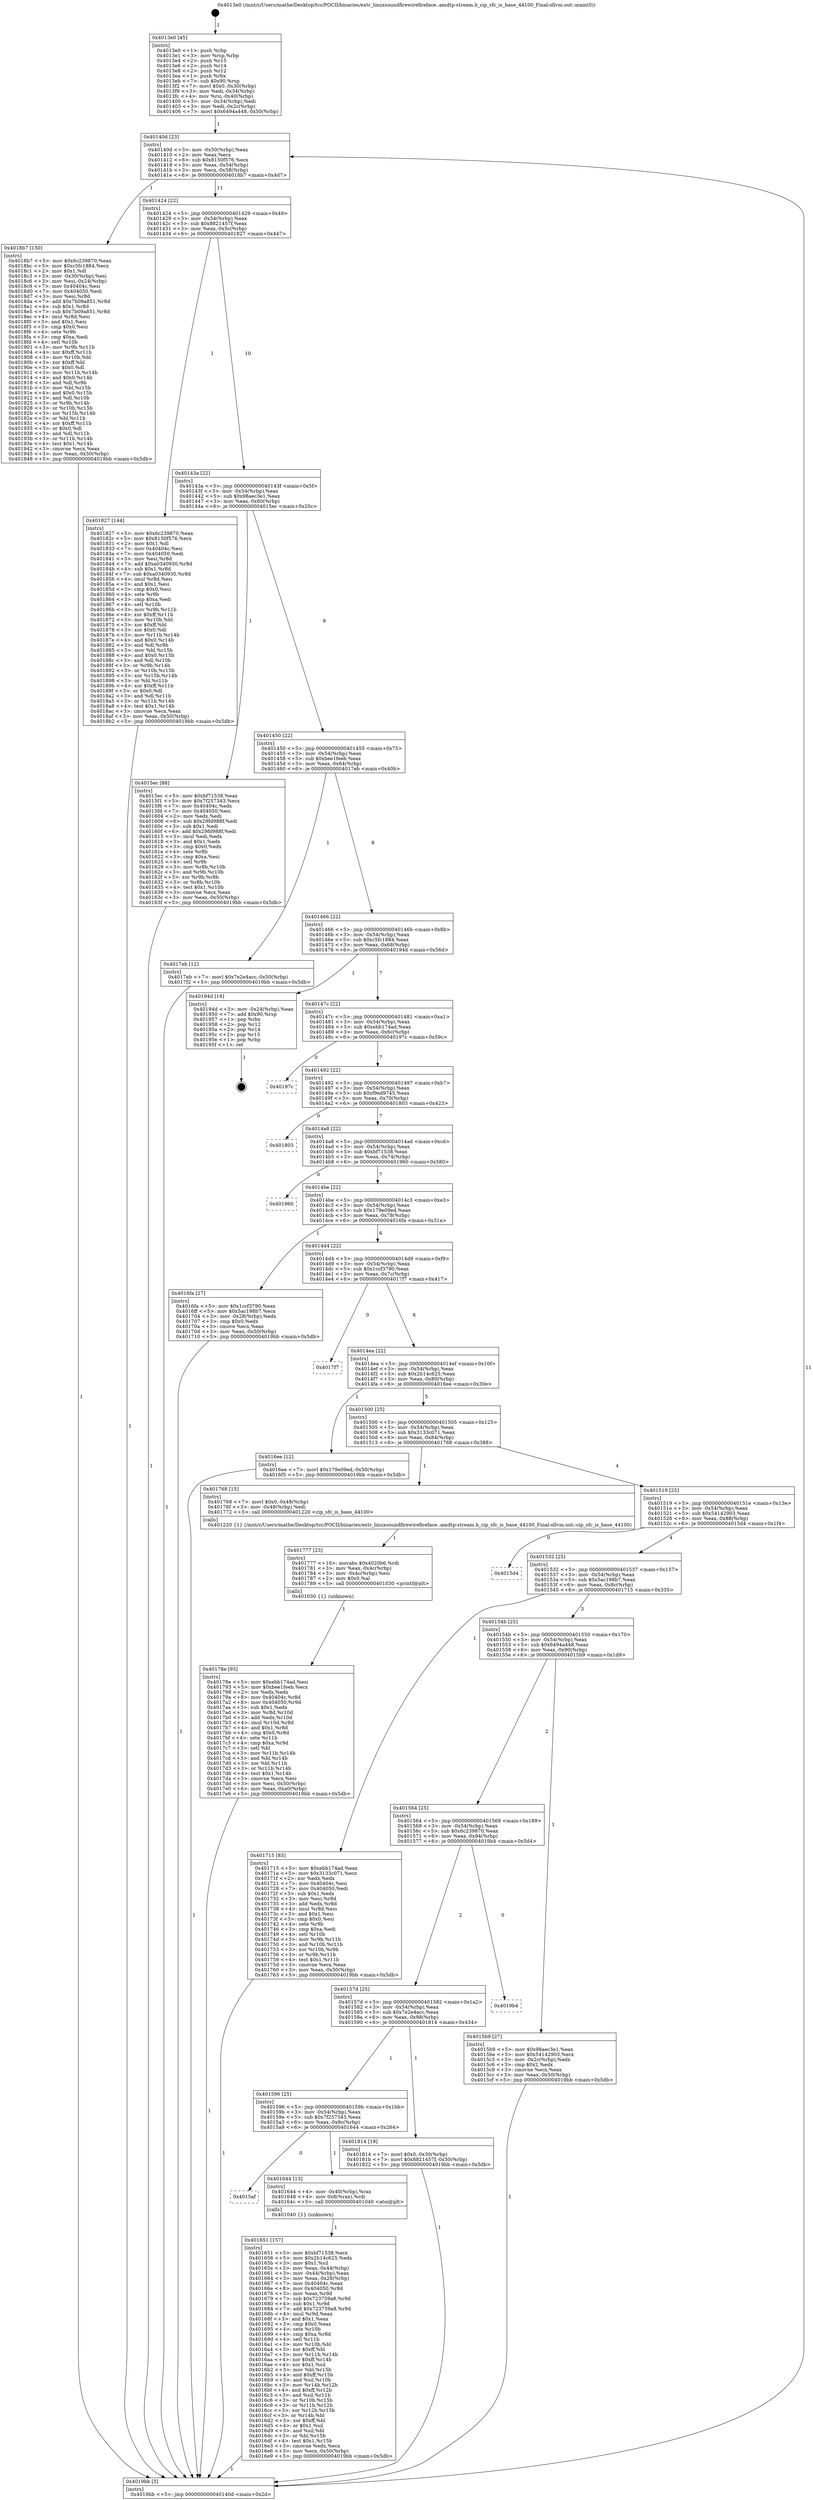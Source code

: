 digraph "0x4013e0" {
  label = "0x4013e0 (/mnt/c/Users/mathe/Desktop/tcc/POCII/binaries/extr_linuxsoundfirewirefireface..amdtp-stream.h_cip_sfc_is_base_44100_Final-ollvm.out::main(0))"
  labelloc = "t"
  node[shape=record]

  Entry [label="",width=0.3,height=0.3,shape=circle,fillcolor=black,style=filled]
  "0x40140d" [label="{
     0x40140d [23]\l
     | [instrs]\l
     &nbsp;&nbsp;0x40140d \<+3\>: mov -0x50(%rbp),%eax\l
     &nbsp;&nbsp;0x401410 \<+2\>: mov %eax,%ecx\l
     &nbsp;&nbsp;0x401412 \<+6\>: sub $0x8150f576,%ecx\l
     &nbsp;&nbsp;0x401418 \<+3\>: mov %eax,-0x54(%rbp)\l
     &nbsp;&nbsp;0x40141b \<+3\>: mov %ecx,-0x58(%rbp)\l
     &nbsp;&nbsp;0x40141e \<+6\>: je 00000000004018b7 \<main+0x4d7\>\l
  }"]
  "0x4018b7" [label="{
     0x4018b7 [150]\l
     | [instrs]\l
     &nbsp;&nbsp;0x4018b7 \<+5\>: mov $0x6c239870,%eax\l
     &nbsp;&nbsp;0x4018bc \<+5\>: mov $0xc5fc1884,%ecx\l
     &nbsp;&nbsp;0x4018c1 \<+2\>: mov $0x1,%dl\l
     &nbsp;&nbsp;0x4018c3 \<+3\>: mov -0x30(%rbp),%esi\l
     &nbsp;&nbsp;0x4018c6 \<+3\>: mov %esi,-0x24(%rbp)\l
     &nbsp;&nbsp;0x4018c9 \<+7\>: mov 0x40404c,%esi\l
     &nbsp;&nbsp;0x4018d0 \<+7\>: mov 0x404050,%edi\l
     &nbsp;&nbsp;0x4018d7 \<+3\>: mov %esi,%r8d\l
     &nbsp;&nbsp;0x4018da \<+7\>: add $0x7b09a851,%r8d\l
     &nbsp;&nbsp;0x4018e1 \<+4\>: sub $0x1,%r8d\l
     &nbsp;&nbsp;0x4018e5 \<+7\>: sub $0x7b09a851,%r8d\l
     &nbsp;&nbsp;0x4018ec \<+4\>: imul %r8d,%esi\l
     &nbsp;&nbsp;0x4018f0 \<+3\>: and $0x1,%esi\l
     &nbsp;&nbsp;0x4018f3 \<+3\>: cmp $0x0,%esi\l
     &nbsp;&nbsp;0x4018f6 \<+4\>: sete %r9b\l
     &nbsp;&nbsp;0x4018fa \<+3\>: cmp $0xa,%edi\l
     &nbsp;&nbsp;0x4018fd \<+4\>: setl %r10b\l
     &nbsp;&nbsp;0x401901 \<+3\>: mov %r9b,%r11b\l
     &nbsp;&nbsp;0x401904 \<+4\>: xor $0xff,%r11b\l
     &nbsp;&nbsp;0x401908 \<+3\>: mov %r10b,%bl\l
     &nbsp;&nbsp;0x40190b \<+3\>: xor $0xff,%bl\l
     &nbsp;&nbsp;0x40190e \<+3\>: xor $0x0,%dl\l
     &nbsp;&nbsp;0x401911 \<+3\>: mov %r11b,%r14b\l
     &nbsp;&nbsp;0x401914 \<+4\>: and $0x0,%r14b\l
     &nbsp;&nbsp;0x401918 \<+3\>: and %dl,%r9b\l
     &nbsp;&nbsp;0x40191b \<+3\>: mov %bl,%r15b\l
     &nbsp;&nbsp;0x40191e \<+4\>: and $0x0,%r15b\l
     &nbsp;&nbsp;0x401922 \<+3\>: and %dl,%r10b\l
     &nbsp;&nbsp;0x401925 \<+3\>: or %r9b,%r14b\l
     &nbsp;&nbsp;0x401928 \<+3\>: or %r10b,%r15b\l
     &nbsp;&nbsp;0x40192b \<+3\>: xor %r15b,%r14b\l
     &nbsp;&nbsp;0x40192e \<+3\>: or %bl,%r11b\l
     &nbsp;&nbsp;0x401931 \<+4\>: xor $0xff,%r11b\l
     &nbsp;&nbsp;0x401935 \<+3\>: or $0x0,%dl\l
     &nbsp;&nbsp;0x401938 \<+3\>: and %dl,%r11b\l
     &nbsp;&nbsp;0x40193b \<+3\>: or %r11b,%r14b\l
     &nbsp;&nbsp;0x40193e \<+4\>: test $0x1,%r14b\l
     &nbsp;&nbsp;0x401942 \<+3\>: cmovne %ecx,%eax\l
     &nbsp;&nbsp;0x401945 \<+3\>: mov %eax,-0x50(%rbp)\l
     &nbsp;&nbsp;0x401948 \<+5\>: jmp 00000000004019bb \<main+0x5db\>\l
  }"]
  "0x401424" [label="{
     0x401424 [22]\l
     | [instrs]\l
     &nbsp;&nbsp;0x401424 \<+5\>: jmp 0000000000401429 \<main+0x49\>\l
     &nbsp;&nbsp;0x401429 \<+3\>: mov -0x54(%rbp),%eax\l
     &nbsp;&nbsp;0x40142c \<+5\>: sub $0x8821457f,%eax\l
     &nbsp;&nbsp;0x401431 \<+3\>: mov %eax,-0x5c(%rbp)\l
     &nbsp;&nbsp;0x401434 \<+6\>: je 0000000000401827 \<main+0x447\>\l
  }"]
  Exit [label="",width=0.3,height=0.3,shape=circle,fillcolor=black,style=filled,peripheries=2]
  "0x401827" [label="{
     0x401827 [144]\l
     | [instrs]\l
     &nbsp;&nbsp;0x401827 \<+5\>: mov $0x6c239870,%eax\l
     &nbsp;&nbsp;0x40182c \<+5\>: mov $0x8150f576,%ecx\l
     &nbsp;&nbsp;0x401831 \<+2\>: mov $0x1,%dl\l
     &nbsp;&nbsp;0x401833 \<+7\>: mov 0x40404c,%esi\l
     &nbsp;&nbsp;0x40183a \<+7\>: mov 0x404050,%edi\l
     &nbsp;&nbsp;0x401841 \<+3\>: mov %esi,%r8d\l
     &nbsp;&nbsp;0x401844 \<+7\>: add $0xa0340930,%r8d\l
     &nbsp;&nbsp;0x40184b \<+4\>: sub $0x1,%r8d\l
     &nbsp;&nbsp;0x40184f \<+7\>: sub $0xa0340930,%r8d\l
     &nbsp;&nbsp;0x401856 \<+4\>: imul %r8d,%esi\l
     &nbsp;&nbsp;0x40185a \<+3\>: and $0x1,%esi\l
     &nbsp;&nbsp;0x40185d \<+3\>: cmp $0x0,%esi\l
     &nbsp;&nbsp;0x401860 \<+4\>: sete %r9b\l
     &nbsp;&nbsp;0x401864 \<+3\>: cmp $0xa,%edi\l
     &nbsp;&nbsp;0x401867 \<+4\>: setl %r10b\l
     &nbsp;&nbsp;0x40186b \<+3\>: mov %r9b,%r11b\l
     &nbsp;&nbsp;0x40186e \<+4\>: xor $0xff,%r11b\l
     &nbsp;&nbsp;0x401872 \<+3\>: mov %r10b,%bl\l
     &nbsp;&nbsp;0x401875 \<+3\>: xor $0xff,%bl\l
     &nbsp;&nbsp;0x401878 \<+3\>: xor $0x0,%dl\l
     &nbsp;&nbsp;0x40187b \<+3\>: mov %r11b,%r14b\l
     &nbsp;&nbsp;0x40187e \<+4\>: and $0x0,%r14b\l
     &nbsp;&nbsp;0x401882 \<+3\>: and %dl,%r9b\l
     &nbsp;&nbsp;0x401885 \<+3\>: mov %bl,%r15b\l
     &nbsp;&nbsp;0x401888 \<+4\>: and $0x0,%r15b\l
     &nbsp;&nbsp;0x40188c \<+3\>: and %dl,%r10b\l
     &nbsp;&nbsp;0x40188f \<+3\>: or %r9b,%r14b\l
     &nbsp;&nbsp;0x401892 \<+3\>: or %r10b,%r15b\l
     &nbsp;&nbsp;0x401895 \<+3\>: xor %r15b,%r14b\l
     &nbsp;&nbsp;0x401898 \<+3\>: or %bl,%r11b\l
     &nbsp;&nbsp;0x40189b \<+4\>: xor $0xff,%r11b\l
     &nbsp;&nbsp;0x40189f \<+3\>: or $0x0,%dl\l
     &nbsp;&nbsp;0x4018a2 \<+3\>: and %dl,%r11b\l
     &nbsp;&nbsp;0x4018a5 \<+3\>: or %r11b,%r14b\l
     &nbsp;&nbsp;0x4018a8 \<+4\>: test $0x1,%r14b\l
     &nbsp;&nbsp;0x4018ac \<+3\>: cmovne %ecx,%eax\l
     &nbsp;&nbsp;0x4018af \<+3\>: mov %eax,-0x50(%rbp)\l
     &nbsp;&nbsp;0x4018b2 \<+5\>: jmp 00000000004019bb \<main+0x5db\>\l
  }"]
  "0x40143a" [label="{
     0x40143a [22]\l
     | [instrs]\l
     &nbsp;&nbsp;0x40143a \<+5\>: jmp 000000000040143f \<main+0x5f\>\l
     &nbsp;&nbsp;0x40143f \<+3\>: mov -0x54(%rbp),%eax\l
     &nbsp;&nbsp;0x401442 \<+5\>: sub $0x98aec3e1,%eax\l
     &nbsp;&nbsp;0x401447 \<+3\>: mov %eax,-0x60(%rbp)\l
     &nbsp;&nbsp;0x40144a \<+6\>: je 00000000004015ec \<main+0x20c\>\l
  }"]
  "0x40178e" [label="{
     0x40178e [93]\l
     | [instrs]\l
     &nbsp;&nbsp;0x40178e \<+5\>: mov $0xebb174ad,%esi\l
     &nbsp;&nbsp;0x401793 \<+5\>: mov $0xbee1feeb,%ecx\l
     &nbsp;&nbsp;0x401798 \<+2\>: xor %edx,%edx\l
     &nbsp;&nbsp;0x40179a \<+8\>: mov 0x40404c,%r8d\l
     &nbsp;&nbsp;0x4017a2 \<+8\>: mov 0x404050,%r9d\l
     &nbsp;&nbsp;0x4017aa \<+3\>: sub $0x1,%edx\l
     &nbsp;&nbsp;0x4017ad \<+3\>: mov %r8d,%r10d\l
     &nbsp;&nbsp;0x4017b0 \<+3\>: add %edx,%r10d\l
     &nbsp;&nbsp;0x4017b3 \<+4\>: imul %r10d,%r8d\l
     &nbsp;&nbsp;0x4017b7 \<+4\>: and $0x1,%r8d\l
     &nbsp;&nbsp;0x4017bb \<+4\>: cmp $0x0,%r8d\l
     &nbsp;&nbsp;0x4017bf \<+4\>: sete %r11b\l
     &nbsp;&nbsp;0x4017c3 \<+4\>: cmp $0xa,%r9d\l
     &nbsp;&nbsp;0x4017c7 \<+3\>: setl %bl\l
     &nbsp;&nbsp;0x4017ca \<+3\>: mov %r11b,%r14b\l
     &nbsp;&nbsp;0x4017cd \<+3\>: and %bl,%r14b\l
     &nbsp;&nbsp;0x4017d0 \<+3\>: xor %bl,%r11b\l
     &nbsp;&nbsp;0x4017d3 \<+3\>: or %r11b,%r14b\l
     &nbsp;&nbsp;0x4017d6 \<+4\>: test $0x1,%r14b\l
     &nbsp;&nbsp;0x4017da \<+3\>: cmovne %ecx,%esi\l
     &nbsp;&nbsp;0x4017dd \<+3\>: mov %esi,-0x50(%rbp)\l
     &nbsp;&nbsp;0x4017e0 \<+6\>: mov %eax,-0xa0(%rbp)\l
     &nbsp;&nbsp;0x4017e6 \<+5\>: jmp 00000000004019bb \<main+0x5db\>\l
  }"]
  "0x4015ec" [label="{
     0x4015ec [88]\l
     | [instrs]\l
     &nbsp;&nbsp;0x4015ec \<+5\>: mov $0xbf71538,%eax\l
     &nbsp;&nbsp;0x4015f1 \<+5\>: mov $0x7f257343,%ecx\l
     &nbsp;&nbsp;0x4015f6 \<+7\>: mov 0x40404c,%edx\l
     &nbsp;&nbsp;0x4015fd \<+7\>: mov 0x404050,%esi\l
     &nbsp;&nbsp;0x401604 \<+2\>: mov %edx,%edi\l
     &nbsp;&nbsp;0x401606 \<+6\>: sub $0x29fd988f,%edi\l
     &nbsp;&nbsp;0x40160c \<+3\>: sub $0x1,%edi\l
     &nbsp;&nbsp;0x40160f \<+6\>: add $0x29fd988f,%edi\l
     &nbsp;&nbsp;0x401615 \<+3\>: imul %edi,%edx\l
     &nbsp;&nbsp;0x401618 \<+3\>: and $0x1,%edx\l
     &nbsp;&nbsp;0x40161b \<+3\>: cmp $0x0,%edx\l
     &nbsp;&nbsp;0x40161e \<+4\>: sete %r8b\l
     &nbsp;&nbsp;0x401622 \<+3\>: cmp $0xa,%esi\l
     &nbsp;&nbsp;0x401625 \<+4\>: setl %r9b\l
     &nbsp;&nbsp;0x401629 \<+3\>: mov %r8b,%r10b\l
     &nbsp;&nbsp;0x40162c \<+3\>: and %r9b,%r10b\l
     &nbsp;&nbsp;0x40162f \<+3\>: xor %r9b,%r8b\l
     &nbsp;&nbsp;0x401632 \<+3\>: or %r8b,%r10b\l
     &nbsp;&nbsp;0x401635 \<+4\>: test $0x1,%r10b\l
     &nbsp;&nbsp;0x401639 \<+3\>: cmovne %ecx,%eax\l
     &nbsp;&nbsp;0x40163c \<+3\>: mov %eax,-0x50(%rbp)\l
     &nbsp;&nbsp;0x40163f \<+5\>: jmp 00000000004019bb \<main+0x5db\>\l
  }"]
  "0x401450" [label="{
     0x401450 [22]\l
     | [instrs]\l
     &nbsp;&nbsp;0x401450 \<+5\>: jmp 0000000000401455 \<main+0x75\>\l
     &nbsp;&nbsp;0x401455 \<+3\>: mov -0x54(%rbp),%eax\l
     &nbsp;&nbsp;0x401458 \<+5\>: sub $0xbee1feeb,%eax\l
     &nbsp;&nbsp;0x40145d \<+3\>: mov %eax,-0x64(%rbp)\l
     &nbsp;&nbsp;0x401460 \<+6\>: je 00000000004017eb \<main+0x40b\>\l
  }"]
  "0x401777" [label="{
     0x401777 [23]\l
     | [instrs]\l
     &nbsp;&nbsp;0x401777 \<+10\>: movabs $0x4020b6,%rdi\l
     &nbsp;&nbsp;0x401781 \<+3\>: mov %eax,-0x4c(%rbp)\l
     &nbsp;&nbsp;0x401784 \<+3\>: mov -0x4c(%rbp),%esi\l
     &nbsp;&nbsp;0x401787 \<+2\>: mov $0x0,%al\l
     &nbsp;&nbsp;0x401789 \<+5\>: call 0000000000401030 \<printf@plt\>\l
     | [calls]\l
     &nbsp;&nbsp;0x401030 \{1\} (unknown)\l
  }"]
  "0x4017eb" [label="{
     0x4017eb [12]\l
     | [instrs]\l
     &nbsp;&nbsp;0x4017eb \<+7\>: movl $0x7e2e4acc,-0x50(%rbp)\l
     &nbsp;&nbsp;0x4017f2 \<+5\>: jmp 00000000004019bb \<main+0x5db\>\l
  }"]
  "0x401466" [label="{
     0x401466 [22]\l
     | [instrs]\l
     &nbsp;&nbsp;0x401466 \<+5\>: jmp 000000000040146b \<main+0x8b\>\l
     &nbsp;&nbsp;0x40146b \<+3\>: mov -0x54(%rbp),%eax\l
     &nbsp;&nbsp;0x40146e \<+5\>: sub $0xc5fc1884,%eax\l
     &nbsp;&nbsp;0x401473 \<+3\>: mov %eax,-0x68(%rbp)\l
     &nbsp;&nbsp;0x401476 \<+6\>: je 000000000040194d \<main+0x56d\>\l
  }"]
  "0x401651" [label="{
     0x401651 [157]\l
     | [instrs]\l
     &nbsp;&nbsp;0x401651 \<+5\>: mov $0xbf71538,%ecx\l
     &nbsp;&nbsp;0x401656 \<+5\>: mov $0x2b14c625,%edx\l
     &nbsp;&nbsp;0x40165b \<+3\>: mov $0x1,%sil\l
     &nbsp;&nbsp;0x40165e \<+3\>: mov %eax,-0x44(%rbp)\l
     &nbsp;&nbsp;0x401661 \<+3\>: mov -0x44(%rbp),%eax\l
     &nbsp;&nbsp;0x401664 \<+3\>: mov %eax,-0x28(%rbp)\l
     &nbsp;&nbsp;0x401667 \<+7\>: mov 0x40404c,%eax\l
     &nbsp;&nbsp;0x40166e \<+8\>: mov 0x404050,%r8d\l
     &nbsp;&nbsp;0x401676 \<+3\>: mov %eax,%r9d\l
     &nbsp;&nbsp;0x401679 \<+7\>: sub $0x723759a8,%r9d\l
     &nbsp;&nbsp;0x401680 \<+4\>: sub $0x1,%r9d\l
     &nbsp;&nbsp;0x401684 \<+7\>: add $0x723759a8,%r9d\l
     &nbsp;&nbsp;0x40168b \<+4\>: imul %r9d,%eax\l
     &nbsp;&nbsp;0x40168f \<+3\>: and $0x1,%eax\l
     &nbsp;&nbsp;0x401692 \<+3\>: cmp $0x0,%eax\l
     &nbsp;&nbsp;0x401695 \<+4\>: sete %r10b\l
     &nbsp;&nbsp;0x401699 \<+4\>: cmp $0xa,%r8d\l
     &nbsp;&nbsp;0x40169d \<+4\>: setl %r11b\l
     &nbsp;&nbsp;0x4016a1 \<+3\>: mov %r10b,%bl\l
     &nbsp;&nbsp;0x4016a4 \<+3\>: xor $0xff,%bl\l
     &nbsp;&nbsp;0x4016a7 \<+3\>: mov %r11b,%r14b\l
     &nbsp;&nbsp;0x4016aa \<+4\>: xor $0xff,%r14b\l
     &nbsp;&nbsp;0x4016ae \<+4\>: xor $0x1,%sil\l
     &nbsp;&nbsp;0x4016b2 \<+3\>: mov %bl,%r15b\l
     &nbsp;&nbsp;0x4016b5 \<+4\>: and $0xff,%r15b\l
     &nbsp;&nbsp;0x4016b9 \<+3\>: and %sil,%r10b\l
     &nbsp;&nbsp;0x4016bc \<+3\>: mov %r14b,%r12b\l
     &nbsp;&nbsp;0x4016bf \<+4\>: and $0xff,%r12b\l
     &nbsp;&nbsp;0x4016c3 \<+3\>: and %sil,%r11b\l
     &nbsp;&nbsp;0x4016c6 \<+3\>: or %r10b,%r15b\l
     &nbsp;&nbsp;0x4016c9 \<+3\>: or %r11b,%r12b\l
     &nbsp;&nbsp;0x4016cc \<+3\>: xor %r12b,%r15b\l
     &nbsp;&nbsp;0x4016cf \<+3\>: or %r14b,%bl\l
     &nbsp;&nbsp;0x4016d2 \<+3\>: xor $0xff,%bl\l
     &nbsp;&nbsp;0x4016d5 \<+4\>: or $0x1,%sil\l
     &nbsp;&nbsp;0x4016d9 \<+3\>: and %sil,%bl\l
     &nbsp;&nbsp;0x4016dc \<+3\>: or %bl,%r15b\l
     &nbsp;&nbsp;0x4016df \<+4\>: test $0x1,%r15b\l
     &nbsp;&nbsp;0x4016e3 \<+3\>: cmovne %edx,%ecx\l
     &nbsp;&nbsp;0x4016e6 \<+3\>: mov %ecx,-0x50(%rbp)\l
     &nbsp;&nbsp;0x4016e9 \<+5\>: jmp 00000000004019bb \<main+0x5db\>\l
  }"]
  "0x40194d" [label="{
     0x40194d [19]\l
     | [instrs]\l
     &nbsp;&nbsp;0x40194d \<+3\>: mov -0x24(%rbp),%eax\l
     &nbsp;&nbsp;0x401950 \<+7\>: add $0x90,%rsp\l
     &nbsp;&nbsp;0x401957 \<+1\>: pop %rbx\l
     &nbsp;&nbsp;0x401958 \<+2\>: pop %r12\l
     &nbsp;&nbsp;0x40195a \<+2\>: pop %r14\l
     &nbsp;&nbsp;0x40195c \<+2\>: pop %r15\l
     &nbsp;&nbsp;0x40195e \<+1\>: pop %rbp\l
     &nbsp;&nbsp;0x40195f \<+1\>: ret\l
  }"]
  "0x40147c" [label="{
     0x40147c [22]\l
     | [instrs]\l
     &nbsp;&nbsp;0x40147c \<+5\>: jmp 0000000000401481 \<main+0xa1\>\l
     &nbsp;&nbsp;0x401481 \<+3\>: mov -0x54(%rbp),%eax\l
     &nbsp;&nbsp;0x401484 \<+5\>: sub $0xebb174ad,%eax\l
     &nbsp;&nbsp;0x401489 \<+3\>: mov %eax,-0x6c(%rbp)\l
     &nbsp;&nbsp;0x40148c \<+6\>: je 000000000040197c \<main+0x59c\>\l
  }"]
  "0x4015af" [label="{
     0x4015af\l
  }", style=dashed]
  "0x40197c" [label="{
     0x40197c\l
  }", style=dashed]
  "0x401492" [label="{
     0x401492 [22]\l
     | [instrs]\l
     &nbsp;&nbsp;0x401492 \<+5\>: jmp 0000000000401497 \<main+0xb7\>\l
     &nbsp;&nbsp;0x401497 \<+3\>: mov -0x54(%rbp),%eax\l
     &nbsp;&nbsp;0x40149a \<+5\>: sub $0xf9ed9745,%eax\l
     &nbsp;&nbsp;0x40149f \<+3\>: mov %eax,-0x70(%rbp)\l
     &nbsp;&nbsp;0x4014a2 \<+6\>: je 0000000000401803 \<main+0x423\>\l
  }"]
  "0x401644" [label="{
     0x401644 [13]\l
     | [instrs]\l
     &nbsp;&nbsp;0x401644 \<+4\>: mov -0x40(%rbp),%rax\l
     &nbsp;&nbsp;0x401648 \<+4\>: mov 0x8(%rax),%rdi\l
     &nbsp;&nbsp;0x40164c \<+5\>: call 0000000000401040 \<atoi@plt\>\l
     | [calls]\l
     &nbsp;&nbsp;0x401040 \{1\} (unknown)\l
  }"]
  "0x401803" [label="{
     0x401803\l
  }", style=dashed]
  "0x4014a8" [label="{
     0x4014a8 [22]\l
     | [instrs]\l
     &nbsp;&nbsp;0x4014a8 \<+5\>: jmp 00000000004014ad \<main+0xcd\>\l
     &nbsp;&nbsp;0x4014ad \<+3\>: mov -0x54(%rbp),%eax\l
     &nbsp;&nbsp;0x4014b0 \<+5\>: sub $0xbf71538,%eax\l
     &nbsp;&nbsp;0x4014b5 \<+3\>: mov %eax,-0x74(%rbp)\l
     &nbsp;&nbsp;0x4014b8 \<+6\>: je 0000000000401960 \<main+0x580\>\l
  }"]
  "0x401596" [label="{
     0x401596 [25]\l
     | [instrs]\l
     &nbsp;&nbsp;0x401596 \<+5\>: jmp 000000000040159b \<main+0x1bb\>\l
     &nbsp;&nbsp;0x40159b \<+3\>: mov -0x54(%rbp),%eax\l
     &nbsp;&nbsp;0x40159e \<+5\>: sub $0x7f257343,%eax\l
     &nbsp;&nbsp;0x4015a3 \<+6\>: mov %eax,-0x9c(%rbp)\l
     &nbsp;&nbsp;0x4015a9 \<+6\>: je 0000000000401644 \<main+0x264\>\l
  }"]
  "0x401960" [label="{
     0x401960\l
  }", style=dashed]
  "0x4014be" [label="{
     0x4014be [22]\l
     | [instrs]\l
     &nbsp;&nbsp;0x4014be \<+5\>: jmp 00000000004014c3 \<main+0xe3\>\l
     &nbsp;&nbsp;0x4014c3 \<+3\>: mov -0x54(%rbp),%eax\l
     &nbsp;&nbsp;0x4014c6 \<+5\>: sub $0x179e09ed,%eax\l
     &nbsp;&nbsp;0x4014cb \<+3\>: mov %eax,-0x78(%rbp)\l
     &nbsp;&nbsp;0x4014ce \<+6\>: je 00000000004016fa \<main+0x31a\>\l
  }"]
  "0x401814" [label="{
     0x401814 [19]\l
     | [instrs]\l
     &nbsp;&nbsp;0x401814 \<+7\>: movl $0x0,-0x30(%rbp)\l
     &nbsp;&nbsp;0x40181b \<+7\>: movl $0x8821457f,-0x50(%rbp)\l
     &nbsp;&nbsp;0x401822 \<+5\>: jmp 00000000004019bb \<main+0x5db\>\l
  }"]
  "0x4016fa" [label="{
     0x4016fa [27]\l
     | [instrs]\l
     &nbsp;&nbsp;0x4016fa \<+5\>: mov $0x1ccf3790,%eax\l
     &nbsp;&nbsp;0x4016ff \<+5\>: mov $0x5ac198b7,%ecx\l
     &nbsp;&nbsp;0x401704 \<+3\>: mov -0x28(%rbp),%edx\l
     &nbsp;&nbsp;0x401707 \<+3\>: cmp $0x0,%edx\l
     &nbsp;&nbsp;0x40170a \<+3\>: cmove %ecx,%eax\l
     &nbsp;&nbsp;0x40170d \<+3\>: mov %eax,-0x50(%rbp)\l
     &nbsp;&nbsp;0x401710 \<+5\>: jmp 00000000004019bb \<main+0x5db\>\l
  }"]
  "0x4014d4" [label="{
     0x4014d4 [22]\l
     | [instrs]\l
     &nbsp;&nbsp;0x4014d4 \<+5\>: jmp 00000000004014d9 \<main+0xf9\>\l
     &nbsp;&nbsp;0x4014d9 \<+3\>: mov -0x54(%rbp),%eax\l
     &nbsp;&nbsp;0x4014dc \<+5\>: sub $0x1ccf3790,%eax\l
     &nbsp;&nbsp;0x4014e1 \<+3\>: mov %eax,-0x7c(%rbp)\l
     &nbsp;&nbsp;0x4014e4 \<+6\>: je 00000000004017f7 \<main+0x417\>\l
  }"]
  "0x40157d" [label="{
     0x40157d [25]\l
     | [instrs]\l
     &nbsp;&nbsp;0x40157d \<+5\>: jmp 0000000000401582 \<main+0x1a2\>\l
     &nbsp;&nbsp;0x401582 \<+3\>: mov -0x54(%rbp),%eax\l
     &nbsp;&nbsp;0x401585 \<+5\>: sub $0x7e2e4acc,%eax\l
     &nbsp;&nbsp;0x40158a \<+6\>: mov %eax,-0x98(%rbp)\l
     &nbsp;&nbsp;0x401590 \<+6\>: je 0000000000401814 \<main+0x434\>\l
  }"]
  "0x4017f7" [label="{
     0x4017f7\l
  }", style=dashed]
  "0x4014ea" [label="{
     0x4014ea [22]\l
     | [instrs]\l
     &nbsp;&nbsp;0x4014ea \<+5\>: jmp 00000000004014ef \<main+0x10f\>\l
     &nbsp;&nbsp;0x4014ef \<+3\>: mov -0x54(%rbp),%eax\l
     &nbsp;&nbsp;0x4014f2 \<+5\>: sub $0x2b14c625,%eax\l
     &nbsp;&nbsp;0x4014f7 \<+3\>: mov %eax,-0x80(%rbp)\l
     &nbsp;&nbsp;0x4014fa \<+6\>: je 00000000004016ee \<main+0x30e\>\l
  }"]
  "0x4019b4" [label="{
     0x4019b4\l
  }", style=dashed]
  "0x4016ee" [label="{
     0x4016ee [12]\l
     | [instrs]\l
     &nbsp;&nbsp;0x4016ee \<+7\>: movl $0x179e09ed,-0x50(%rbp)\l
     &nbsp;&nbsp;0x4016f5 \<+5\>: jmp 00000000004019bb \<main+0x5db\>\l
  }"]
  "0x401500" [label="{
     0x401500 [25]\l
     | [instrs]\l
     &nbsp;&nbsp;0x401500 \<+5\>: jmp 0000000000401505 \<main+0x125\>\l
     &nbsp;&nbsp;0x401505 \<+3\>: mov -0x54(%rbp),%eax\l
     &nbsp;&nbsp;0x401508 \<+5\>: sub $0x3133c071,%eax\l
     &nbsp;&nbsp;0x40150d \<+6\>: mov %eax,-0x84(%rbp)\l
     &nbsp;&nbsp;0x401513 \<+6\>: je 0000000000401768 \<main+0x388\>\l
  }"]
  "0x4013e0" [label="{
     0x4013e0 [45]\l
     | [instrs]\l
     &nbsp;&nbsp;0x4013e0 \<+1\>: push %rbp\l
     &nbsp;&nbsp;0x4013e1 \<+3\>: mov %rsp,%rbp\l
     &nbsp;&nbsp;0x4013e4 \<+2\>: push %r15\l
     &nbsp;&nbsp;0x4013e6 \<+2\>: push %r14\l
     &nbsp;&nbsp;0x4013e8 \<+2\>: push %r12\l
     &nbsp;&nbsp;0x4013ea \<+1\>: push %rbx\l
     &nbsp;&nbsp;0x4013eb \<+7\>: sub $0x90,%rsp\l
     &nbsp;&nbsp;0x4013f2 \<+7\>: movl $0x0,-0x30(%rbp)\l
     &nbsp;&nbsp;0x4013f9 \<+3\>: mov %edi,-0x34(%rbp)\l
     &nbsp;&nbsp;0x4013fc \<+4\>: mov %rsi,-0x40(%rbp)\l
     &nbsp;&nbsp;0x401400 \<+3\>: mov -0x34(%rbp),%edi\l
     &nbsp;&nbsp;0x401403 \<+3\>: mov %edi,-0x2c(%rbp)\l
     &nbsp;&nbsp;0x401406 \<+7\>: movl $0x6494a448,-0x50(%rbp)\l
  }"]
  "0x401768" [label="{
     0x401768 [15]\l
     | [instrs]\l
     &nbsp;&nbsp;0x401768 \<+7\>: movl $0x0,-0x48(%rbp)\l
     &nbsp;&nbsp;0x40176f \<+3\>: mov -0x48(%rbp),%edi\l
     &nbsp;&nbsp;0x401772 \<+5\>: call 0000000000401220 \<cip_sfc_is_base_44100\>\l
     | [calls]\l
     &nbsp;&nbsp;0x401220 \{1\} (/mnt/c/Users/mathe/Desktop/tcc/POCII/binaries/extr_linuxsoundfirewirefireface..amdtp-stream.h_cip_sfc_is_base_44100_Final-ollvm.out::cip_sfc_is_base_44100)\l
  }"]
  "0x401519" [label="{
     0x401519 [25]\l
     | [instrs]\l
     &nbsp;&nbsp;0x401519 \<+5\>: jmp 000000000040151e \<main+0x13e\>\l
     &nbsp;&nbsp;0x40151e \<+3\>: mov -0x54(%rbp),%eax\l
     &nbsp;&nbsp;0x401521 \<+5\>: sub $0x54142903,%eax\l
     &nbsp;&nbsp;0x401526 \<+6\>: mov %eax,-0x88(%rbp)\l
     &nbsp;&nbsp;0x40152c \<+6\>: je 00000000004015d4 \<main+0x1f4\>\l
  }"]
  "0x4019bb" [label="{
     0x4019bb [5]\l
     | [instrs]\l
     &nbsp;&nbsp;0x4019bb \<+5\>: jmp 000000000040140d \<main+0x2d\>\l
  }"]
  "0x4015d4" [label="{
     0x4015d4\l
  }", style=dashed]
  "0x401532" [label="{
     0x401532 [25]\l
     | [instrs]\l
     &nbsp;&nbsp;0x401532 \<+5\>: jmp 0000000000401537 \<main+0x157\>\l
     &nbsp;&nbsp;0x401537 \<+3\>: mov -0x54(%rbp),%eax\l
     &nbsp;&nbsp;0x40153a \<+5\>: sub $0x5ac198b7,%eax\l
     &nbsp;&nbsp;0x40153f \<+6\>: mov %eax,-0x8c(%rbp)\l
     &nbsp;&nbsp;0x401545 \<+6\>: je 0000000000401715 \<main+0x335\>\l
  }"]
  "0x401564" [label="{
     0x401564 [25]\l
     | [instrs]\l
     &nbsp;&nbsp;0x401564 \<+5\>: jmp 0000000000401569 \<main+0x189\>\l
     &nbsp;&nbsp;0x401569 \<+3\>: mov -0x54(%rbp),%eax\l
     &nbsp;&nbsp;0x40156c \<+5\>: sub $0x6c239870,%eax\l
     &nbsp;&nbsp;0x401571 \<+6\>: mov %eax,-0x94(%rbp)\l
     &nbsp;&nbsp;0x401577 \<+6\>: je 00000000004019b4 \<main+0x5d4\>\l
  }"]
  "0x401715" [label="{
     0x401715 [83]\l
     | [instrs]\l
     &nbsp;&nbsp;0x401715 \<+5\>: mov $0xebb174ad,%eax\l
     &nbsp;&nbsp;0x40171a \<+5\>: mov $0x3133c071,%ecx\l
     &nbsp;&nbsp;0x40171f \<+2\>: xor %edx,%edx\l
     &nbsp;&nbsp;0x401721 \<+7\>: mov 0x40404c,%esi\l
     &nbsp;&nbsp;0x401728 \<+7\>: mov 0x404050,%edi\l
     &nbsp;&nbsp;0x40172f \<+3\>: sub $0x1,%edx\l
     &nbsp;&nbsp;0x401732 \<+3\>: mov %esi,%r8d\l
     &nbsp;&nbsp;0x401735 \<+3\>: add %edx,%r8d\l
     &nbsp;&nbsp;0x401738 \<+4\>: imul %r8d,%esi\l
     &nbsp;&nbsp;0x40173c \<+3\>: and $0x1,%esi\l
     &nbsp;&nbsp;0x40173f \<+3\>: cmp $0x0,%esi\l
     &nbsp;&nbsp;0x401742 \<+4\>: sete %r9b\l
     &nbsp;&nbsp;0x401746 \<+3\>: cmp $0xa,%edi\l
     &nbsp;&nbsp;0x401749 \<+4\>: setl %r10b\l
     &nbsp;&nbsp;0x40174d \<+3\>: mov %r9b,%r11b\l
     &nbsp;&nbsp;0x401750 \<+3\>: and %r10b,%r11b\l
     &nbsp;&nbsp;0x401753 \<+3\>: xor %r10b,%r9b\l
     &nbsp;&nbsp;0x401756 \<+3\>: or %r9b,%r11b\l
     &nbsp;&nbsp;0x401759 \<+4\>: test $0x1,%r11b\l
     &nbsp;&nbsp;0x40175d \<+3\>: cmovne %ecx,%eax\l
     &nbsp;&nbsp;0x401760 \<+3\>: mov %eax,-0x50(%rbp)\l
     &nbsp;&nbsp;0x401763 \<+5\>: jmp 00000000004019bb \<main+0x5db\>\l
  }"]
  "0x40154b" [label="{
     0x40154b [25]\l
     | [instrs]\l
     &nbsp;&nbsp;0x40154b \<+5\>: jmp 0000000000401550 \<main+0x170\>\l
     &nbsp;&nbsp;0x401550 \<+3\>: mov -0x54(%rbp),%eax\l
     &nbsp;&nbsp;0x401553 \<+5\>: sub $0x6494a448,%eax\l
     &nbsp;&nbsp;0x401558 \<+6\>: mov %eax,-0x90(%rbp)\l
     &nbsp;&nbsp;0x40155e \<+6\>: je 00000000004015b9 \<main+0x1d9\>\l
  }"]
  "0x4015b9" [label="{
     0x4015b9 [27]\l
     | [instrs]\l
     &nbsp;&nbsp;0x4015b9 \<+5\>: mov $0x98aec3e1,%eax\l
     &nbsp;&nbsp;0x4015be \<+5\>: mov $0x54142903,%ecx\l
     &nbsp;&nbsp;0x4015c3 \<+3\>: mov -0x2c(%rbp),%edx\l
     &nbsp;&nbsp;0x4015c6 \<+3\>: cmp $0x2,%edx\l
     &nbsp;&nbsp;0x4015c9 \<+3\>: cmovne %ecx,%eax\l
     &nbsp;&nbsp;0x4015cc \<+3\>: mov %eax,-0x50(%rbp)\l
     &nbsp;&nbsp;0x4015cf \<+5\>: jmp 00000000004019bb \<main+0x5db\>\l
  }"]
  Entry -> "0x4013e0" [label=" 1"]
  "0x40140d" -> "0x4018b7" [label=" 1"]
  "0x40140d" -> "0x401424" [label=" 11"]
  "0x40194d" -> Exit [label=" 1"]
  "0x401424" -> "0x401827" [label=" 1"]
  "0x401424" -> "0x40143a" [label=" 10"]
  "0x4018b7" -> "0x4019bb" [label=" 1"]
  "0x40143a" -> "0x4015ec" [label=" 1"]
  "0x40143a" -> "0x401450" [label=" 9"]
  "0x401827" -> "0x4019bb" [label=" 1"]
  "0x401450" -> "0x4017eb" [label=" 1"]
  "0x401450" -> "0x401466" [label=" 8"]
  "0x401814" -> "0x4019bb" [label=" 1"]
  "0x401466" -> "0x40194d" [label=" 1"]
  "0x401466" -> "0x40147c" [label=" 7"]
  "0x4017eb" -> "0x4019bb" [label=" 1"]
  "0x40147c" -> "0x40197c" [label=" 0"]
  "0x40147c" -> "0x401492" [label=" 7"]
  "0x40178e" -> "0x4019bb" [label=" 1"]
  "0x401492" -> "0x401803" [label=" 0"]
  "0x401492" -> "0x4014a8" [label=" 7"]
  "0x401777" -> "0x40178e" [label=" 1"]
  "0x4014a8" -> "0x401960" [label=" 0"]
  "0x4014a8" -> "0x4014be" [label=" 7"]
  "0x401715" -> "0x4019bb" [label=" 1"]
  "0x4014be" -> "0x4016fa" [label=" 1"]
  "0x4014be" -> "0x4014d4" [label=" 6"]
  "0x4016fa" -> "0x4019bb" [label=" 1"]
  "0x4014d4" -> "0x4017f7" [label=" 0"]
  "0x4014d4" -> "0x4014ea" [label=" 6"]
  "0x401651" -> "0x4019bb" [label=" 1"]
  "0x4014ea" -> "0x4016ee" [label=" 1"]
  "0x4014ea" -> "0x401500" [label=" 5"]
  "0x401644" -> "0x401651" [label=" 1"]
  "0x401500" -> "0x401768" [label=" 1"]
  "0x401500" -> "0x401519" [label=" 4"]
  "0x401596" -> "0x401644" [label=" 1"]
  "0x401519" -> "0x4015d4" [label=" 0"]
  "0x401519" -> "0x401532" [label=" 4"]
  "0x401768" -> "0x401777" [label=" 1"]
  "0x401532" -> "0x401715" [label=" 1"]
  "0x401532" -> "0x40154b" [label=" 3"]
  "0x40157d" -> "0x401596" [label=" 1"]
  "0x40154b" -> "0x4015b9" [label=" 1"]
  "0x40154b" -> "0x401564" [label=" 2"]
  "0x4015b9" -> "0x4019bb" [label=" 1"]
  "0x4013e0" -> "0x40140d" [label=" 1"]
  "0x4019bb" -> "0x40140d" [label=" 11"]
  "0x4015ec" -> "0x4019bb" [label=" 1"]
  "0x401596" -> "0x4015af" [label=" 0"]
  "0x401564" -> "0x4019b4" [label=" 0"]
  "0x401564" -> "0x40157d" [label=" 2"]
  "0x4016ee" -> "0x4019bb" [label=" 1"]
  "0x40157d" -> "0x401814" [label=" 1"]
}
